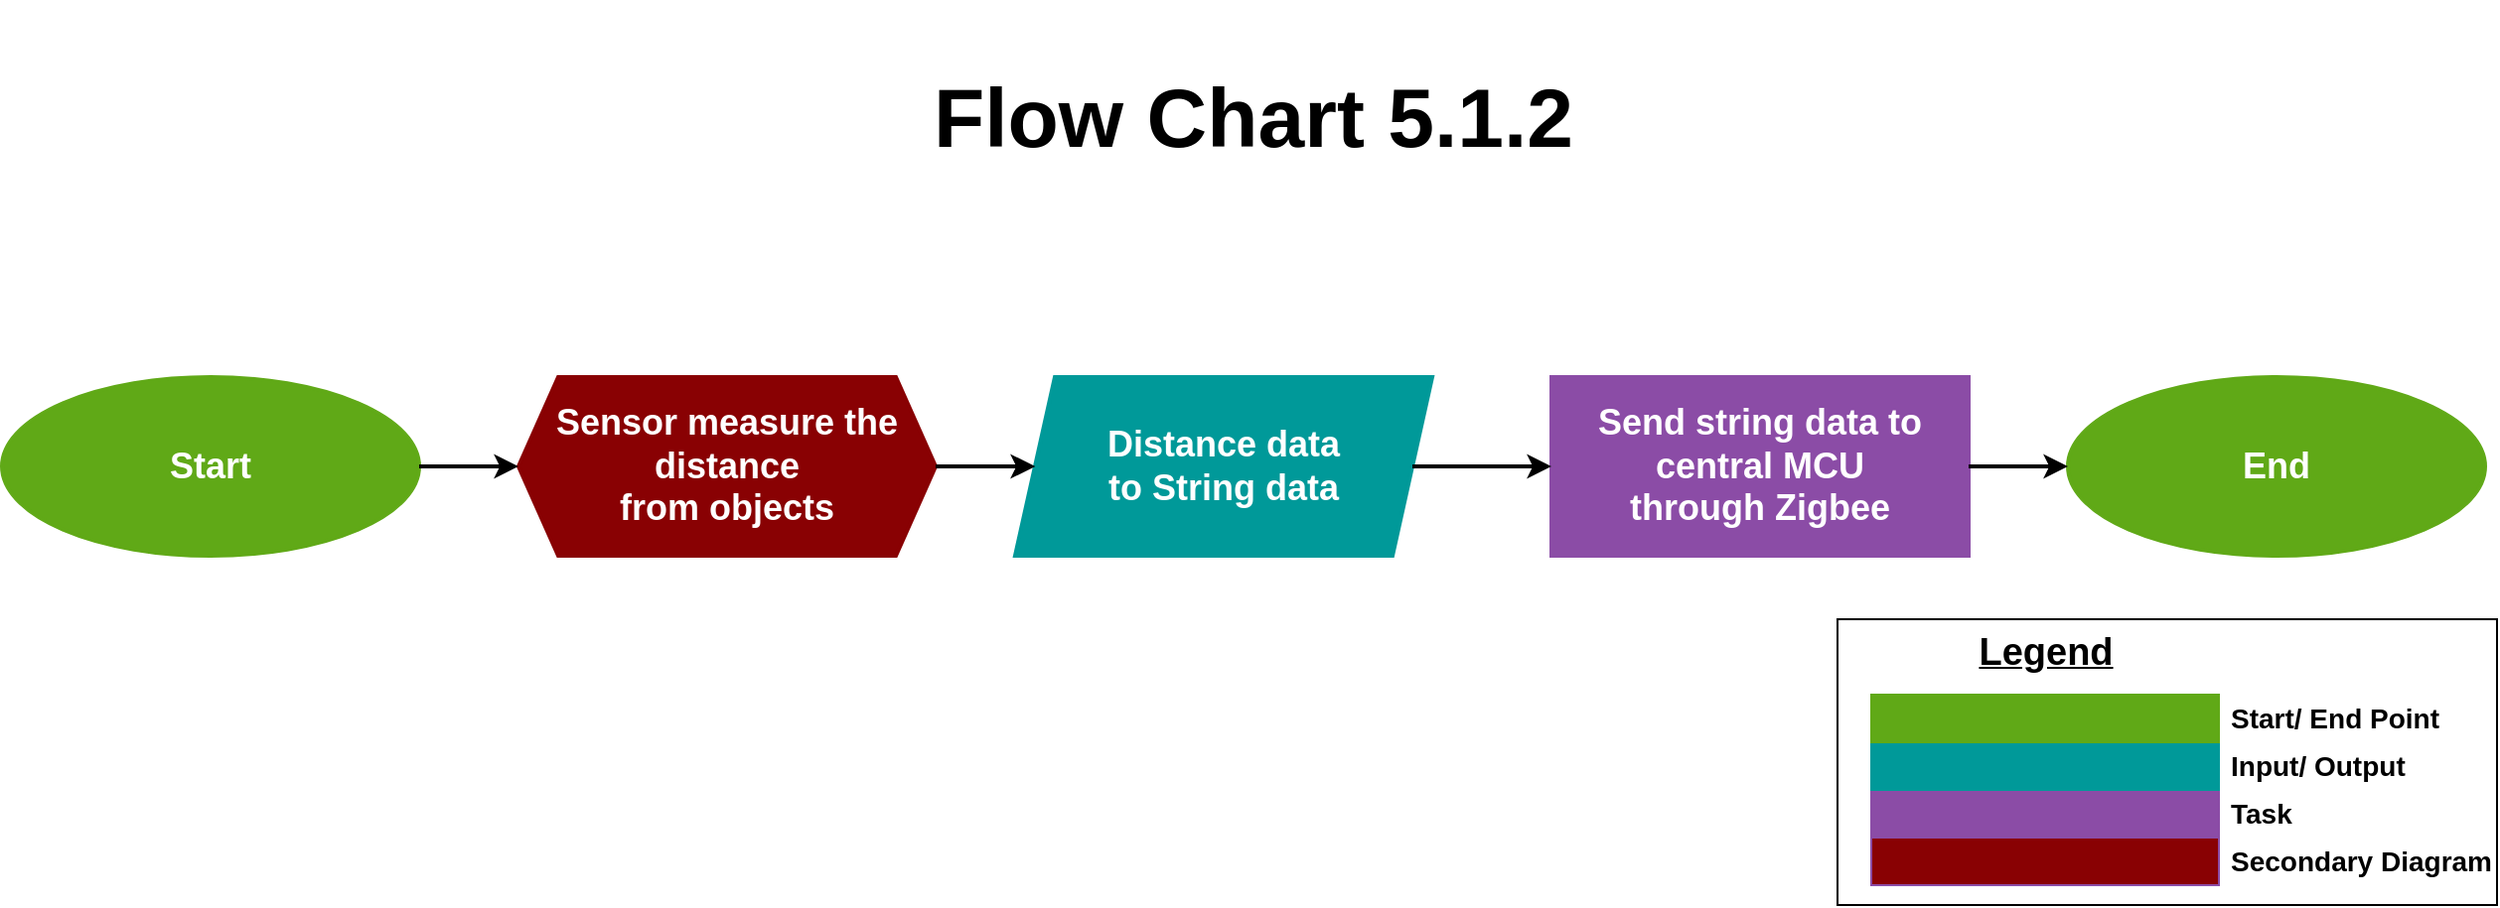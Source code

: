 <mxfile version="24.4.13" type="device">
  <diagram id="O-Iohl15uaHpv7lvmnED" name="Trang-1">
    <mxGraphModel dx="1834" dy="784" grid="0" gridSize="10" guides="1" tooltips="1" connect="1" arrows="1" fold="1" page="0" pageScale="1" pageWidth="827" pageHeight="1169" math="0" shadow="0">
      <root>
        <mxCell id="0" />
        <mxCell id="1" parent="0" />
        <mxCell id="-N_47-Ts8HQT6ZpNzeBv-1" value="Start" style="ellipse;whiteSpace=wrap;html=1;fontStyle=1;fontSize=18;strokeWidth=2;fillColor=#60A917;strokeColor=#60A917;fontColor=#FFFFFF;" parent="1" vertex="1">
          <mxGeometry x="-70" y="283" width="210" height="90" as="geometry" />
        </mxCell>
        <mxCell id="-N_47-Ts8HQT6ZpNzeBv-4" value="Send string data to central MCU&lt;div&gt;through Zigbee&lt;/div&gt;" style="rounded=0;whiteSpace=wrap;html=1;fontStyle=1;fontSize=18;strokeWidth=2;fillColor=#8B4CA6;strokeColor=#8B4CA6;fontColor=#FFFFFF;" parent="1" vertex="1">
          <mxGeometry x="710" y="283" width="210" height="90" as="geometry" />
        </mxCell>
        <mxCell id="yd_MgrxNZ_kRRU6SyQ25-1" value="End" style="ellipse;whiteSpace=wrap;html=1;fontStyle=1;fontSize=18;strokeWidth=2;fillColor=#60A917;strokeColor=#60A917;fontColor=#FFFFFF;" parent="1" vertex="1">
          <mxGeometry x="970" y="283" width="210" height="90" as="geometry" />
        </mxCell>
        <mxCell id="yd_MgrxNZ_kRRU6SyQ25-3" value="Distance data&lt;div style=&quot;font-size: 18px;&quot;&gt;to String data&lt;/div&gt;" style="shape=parallelogram;perimeter=parallelogramPerimeter;whiteSpace=wrap;html=1;fixedSize=1;strokeWidth=2;fontStyle=1;fontSize=18;fillColor=#009999;strokeColor=#009999;fontColor=#FFFFFF;" parent="1" vertex="1">
          <mxGeometry x="440" y="283" width="210" height="90" as="geometry" />
        </mxCell>
        <mxCell id="yd_MgrxNZ_kRRU6SyQ25-32" value="" style="edgeStyle=orthogonalEdgeStyle;rounded=0;orthogonalLoop=1;jettySize=auto;html=1;" parent="1" source="yd_MgrxNZ_kRRU6SyQ25-14" target="yd_MgrxNZ_kRRU6SyQ25-3" edge="1">
          <mxGeometry relative="1" as="geometry" />
        </mxCell>
        <mxCell id="yd_MgrxNZ_kRRU6SyQ25-14" value="&lt;span style=&quot;font-size: 18px; font-weight: 700;&quot;&gt;Sensor measure the distance&lt;/span&gt;&lt;div style=&quot;font-size: 18px; font-weight: 700;&quot;&gt;from objects&lt;/div&gt;" style="shape=hexagon;perimeter=hexagonPerimeter2;whiteSpace=wrap;html=1;fixedSize=1;strokeWidth=2;fillColor=#890103;fontColor=#FFFFFF;strokeColor=#890103;" parent="1" vertex="1">
          <mxGeometry x="190" y="283" width="210" height="90" as="geometry" />
        </mxCell>
        <mxCell id="yd_MgrxNZ_kRRU6SyQ25-24" value="" style="endArrow=classic;html=1;rounded=0;entryX=0;entryY=0.5;entryDx=0;entryDy=0;exitX=1;exitY=0.5;exitDx=0;exitDy=0;strokeWidth=2;" parent="1" source="yd_MgrxNZ_kRRU6SyQ25-3" target="-N_47-Ts8HQT6ZpNzeBv-4" edge="1">
          <mxGeometry width="50" height="50" relative="1" as="geometry">
            <mxPoint x="634" y="432" as="sourcePoint" />
            <mxPoint x="684" y="382" as="targetPoint" />
          </mxGeometry>
        </mxCell>
        <mxCell id="yd_MgrxNZ_kRRU6SyQ25-27" value="" style="endArrow=classic;html=1;rounded=0;entryX=0;entryY=0.5;entryDx=0;entryDy=0;exitX=1;exitY=0.5;exitDx=0;exitDy=0;strokeWidth=2;" parent="1" source="-N_47-Ts8HQT6ZpNzeBv-1" target="yd_MgrxNZ_kRRU6SyQ25-14" edge="1">
          <mxGeometry width="50" height="50" relative="1" as="geometry">
            <mxPoint x="144" y="414" as="sourcePoint" />
            <mxPoint x="161" y="356" as="targetPoint" />
          </mxGeometry>
        </mxCell>
        <mxCell id="yd_MgrxNZ_kRRU6SyQ25-28" value="" style="endArrow=classic;html=1;rounded=0;entryX=0;entryY=0.5;entryDx=0;entryDy=0;exitX=1;exitY=0.5;exitDx=0;exitDy=0;strokeWidth=2;" parent="1" source="yd_MgrxNZ_kRRU6SyQ25-14" target="yd_MgrxNZ_kRRU6SyQ25-3" edge="1">
          <mxGeometry width="50" height="50" relative="1" as="geometry">
            <mxPoint x="377" y="423" as="sourcePoint" />
            <mxPoint x="427" y="373" as="targetPoint" />
          </mxGeometry>
        </mxCell>
        <mxCell id="yd_MgrxNZ_kRRU6SyQ25-29" value="" style="endArrow=classic;html=1;rounded=0;entryX=0;entryY=0.5;entryDx=0;entryDy=0;exitX=1;exitY=0.5;exitDx=0;exitDy=0;strokeWidth=2;" parent="1" source="-N_47-Ts8HQT6ZpNzeBv-4" target="yd_MgrxNZ_kRRU6SyQ25-1" edge="1">
          <mxGeometry width="50" height="50" relative="1" as="geometry">
            <mxPoint x="730" y="449" as="sourcePoint" />
            <mxPoint x="780" y="399" as="targetPoint" />
          </mxGeometry>
        </mxCell>
        <mxCell id="yd_MgrxNZ_kRRU6SyQ25-31" value="" style="group" parent="1" vertex="1" connectable="0">
          <mxGeometry x="854" y="405" width="332" height="144" as="geometry" />
        </mxCell>
        <mxCell id="yd_MgrxNZ_kRRU6SyQ25-16" value="" style="rounded=0;whiteSpace=wrap;html=1;" parent="yd_MgrxNZ_kRRU6SyQ25-31" vertex="1">
          <mxGeometry width="332" height="144" as="geometry" />
        </mxCell>
        <mxCell id="yd_MgrxNZ_kRRU6SyQ25-17" value="" style="rounded=0;whiteSpace=wrap;html=1;fillColor=#8B4CA6;strokeColor=#8B4CA6;" parent="yd_MgrxNZ_kRRU6SyQ25-31" vertex="1">
          <mxGeometry x="17" y="86" width="175" height="24" as="geometry" />
        </mxCell>
        <mxCell id="yd_MgrxNZ_kRRU6SyQ25-18" value="" style="rounded=0;whiteSpace=wrap;html=1;fillColor=#009999;strokeColor=#009999;" parent="yd_MgrxNZ_kRRU6SyQ25-31" vertex="1">
          <mxGeometry x="17" y="62" width="175" height="24" as="geometry" />
        </mxCell>
        <mxCell id="yd_MgrxNZ_kRRU6SyQ25-19" value="" style="rounded=0;whiteSpace=wrap;html=1;fillColor=#60A917;strokeColor=#60A917;" parent="yd_MgrxNZ_kRRU6SyQ25-31" vertex="1">
          <mxGeometry x="17" y="38" width="175" height="24" as="geometry" />
        </mxCell>
        <mxCell id="yd_MgrxNZ_kRRU6SyQ25-20" value="Legend" style="text;html=1;align=center;verticalAlign=middle;whiteSpace=wrap;rounded=0;fontStyle=5;fontSize=19;" parent="yd_MgrxNZ_kRRU6SyQ25-31" vertex="1">
          <mxGeometry x="74.5" y="2" width="60" height="30" as="geometry" />
        </mxCell>
        <mxCell id="yd_MgrxNZ_kRRU6SyQ25-21" value="Start/ End Point" style="text;html=1;align=left;verticalAlign=middle;whiteSpace=wrap;rounded=0;fontStyle=1;fontSize=14;" parent="yd_MgrxNZ_kRRU6SyQ25-31" vertex="1">
          <mxGeometry x="196" y="35" width="109" height="30" as="geometry" />
        </mxCell>
        <mxCell id="yd_MgrxNZ_kRRU6SyQ25-22" value="Input/ Output" style="text;html=1;align=left;verticalAlign=middle;whiteSpace=wrap;rounded=0;fontStyle=1;fontSize=14;" parent="yd_MgrxNZ_kRRU6SyQ25-31" vertex="1">
          <mxGeometry x="196" y="59" width="94" height="30" as="geometry" />
        </mxCell>
        <mxCell id="yd_MgrxNZ_kRRU6SyQ25-23" value="Task" style="text;html=1;align=left;verticalAlign=middle;whiteSpace=wrap;rounded=0;fontStyle=1;fontSize=14;" parent="yd_MgrxNZ_kRRU6SyQ25-31" vertex="1">
          <mxGeometry x="196" y="83" width="81" height="30" as="geometry" />
        </mxCell>
        <mxCell id="yd_MgrxNZ_kRRU6SyQ25-25" value="" style="rounded=0;whiteSpace=wrap;html=1;fillColor=#890103;strokeColor=#8B4CA6;" parent="yd_MgrxNZ_kRRU6SyQ25-31" vertex="1">
          <mxGeometry x="17" y="110" width="175" height="24" as="geometry" />
        </mxCell>
        <mxCell id="yd_MgrxNZ_kRRU6SyQ25-26" value="Secondary Diagram" style="text;html=1;align=left;verticalAlign=middle;whiteSpace=wrap;rounded=0;fontStyle=1;fontSize=14;" parent="yd_MgrxNZ_kRRU6SyQ25-31" vertex="1">
          <mxGeometry x="196" y="107" width="136" height="30" as="geometry" />
        </mxCell>
        <mxCell id="yd_MgrxNZ_kRRU6SyQ25-33" value="Flow Chart 5.1.2" style="text;html=1;align=center;verticalAlign=middle;whiteSpace=wrap;rounded=0;fontSize=42;fontStyle=1" parent="1" vertex="1">
          <mxGeometry x="380" y="93" width="360" height="120" as="geometry" />
        </mxCell>
      </root>
    </mxGraphModel>
  </diagram>
</mxfile>
